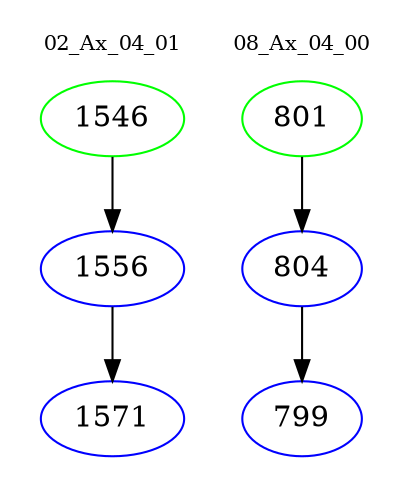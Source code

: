 digraph{
subgraph cluster_0 {
color = white
label = "02_Ax_04_01";
fontsize=10;
T0_1546 [label="1546", color="green"]
T0_1546 -> T0_1556 [color="black"]
T0_1556 [label="1556", color="blue"]
T0_1556 -> T0_1571 [color="black"]
T0_1571 [label="1571", color="blue"]
}
subgraph cluster_1 {
color = white
label = "08_Ax_04_00";
fontsize=10;
T1_801 [label="801", color="green"]
T1_801 -> T1_804 [color="black"]
T1_804 [label="804", color="blue"]
T1_804 -> T1_799 [color="black"]
T1_799 [label="799", color="blue"]
}
}
